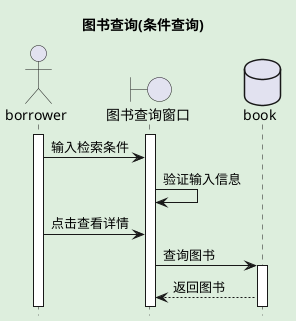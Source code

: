 @startuml 图书查询(条件查询)
title 图书查询(条件查询)
hide footbox
skinparam backgroundColor #ded
actor borrower
boundary 图书查询窗口
activate borrower
activate 图书查询窗口
borrower -> 图书查询窗口: 输入检索条件
图书查询窗口 -> 图书查询窗口: 验证输入信息
borrower -> 图书查询窗口: 点击查看详情
database book
图书查询窗口 -> book: 查询图书
activate book
book --> 图书查询窗口: 返回图书
@enduml

@startuml 图书查询(全部查询)
title 图书查询(全部查询)
skinparam backgroundColor #ded
hide footbox
actor borrower
boundary 图书查询窗口
database book
activate borrower
borrower -> 图书查询窗口: 点击查询
activate 图书查询窗口
图书查询窗口 -> book: 获取图书
activate book
book --> 图书查询窗口: 返回图书
deactivate book
@enduml

@startuml 借书
skinparam backgroundColor #eee
hide footbox
actor 图书管理员
boundary 借书办理窗口
database borrower
database bookDetList
database bookDetListInfo
activate 图书管理员
activate 借书办理窗口
图书管理员 -> 借书办理窗口: 输入借阅者信息
借书办理窗口 -> borrower: 查询借阅者信息
activate borrower
borrower --> 借书办理窗口: borrower
deactivate borrower
图书管理员 -> 借书办理窗口: 判断是否符合借阅要求
[-> 图书管理员: 查询将借阅的图书信息
图书管理员 -> 图书管理员: 检查图书是否满足借阅条件
图书管理员 -> 借书办理窗口: 填写借书单并提交
借书办理窗口 -> bookDetList: 保存借书单
activate bookDetList
bookDetList -> bookDetListInfo: 保存详细条目
activate bookDetListInfo
bookDetListInfo-->bookDetList: success
deactivate bookDetListInfo
bookDetList --> 借书办理窗口: success
deactivate bookDetList
@enduml

@startuml 续借
skinparam backgroundColor #eef
hide footbox
actor 图书管理员
boundary 续借办理窗口
collections bookDetLists
database bookDetList
activate 图书管理员
activate 续借办理窗口
[-> 图书管理员: 检查书籍完整性
[<-- 图书管理员: 违规处理
图书管理员 -> 续借办理窗口: 输入借阅者借阅证
续借办理窗口 -> bookDetLists: 查询借阅者借书单
activate bookDetLists
bookDetLists --> 续借办理窗口:bookDetLists
图书管理员 -> 图书管理员: 点击借书单详情,验证是否逾期
[<-- 图书管理员: 违规处理
图书管理员 -> 续借办理窗口: 确认续借
续借办理窗口 -> bookDetList: 更新借书单借书期限
activate bookDetList
bookDetList --> 续借办理窗口: success
deactivate bookDetList
deactivate bookDetLists
@enduml

@startuml 还书
skinparam backgroundColor #eee
hide footbox
actor 图书管理员
boundary 还书办理窗口
collections bookDetLists
database borrowHis
activate 图书管理员
activate 还书办理窗口
[-> 图书管理员: 检查书籍完整性
[<-- 图书管理员: 违规处理
图书管理员 -> 还书办理窗口: 输入借阅者借阅证
还书办理窗口 -> bookDetLists: 查询借书单集合
activate bookDetLists
bookDetLists -> 还书办理窗口: bookDetLists
图书管理员 -> 图书管理员: 查找对应借书单,检查是否逾期
[<-- 图书管理员: 违规处理
图书管理员 -> 还书办理窗口: 确认还书
还书办理窗口 -> borrowHis: 保存借书历史
activate borrowHis
borrowHis --> bookDetLists: success
deactivate borrowHis
bookDetLists->bookDetLists: 删除对应书单
bookDetLists-->还书办理窗口: success
deactivate bookDetLists
@enduml

@startuml 违规处理
skinparam backgroundColor #eee
hide footbox
actor 图书管理员
boundary 违规处罚窗口
collections borrowHis
database ticket
activate 图书管理员
activate 违规处罚窗口
[->图书管理员: 违规信息
图书管理员->图书管理员: 决策处理办法
图书管理员->违规处罚窗口: 记录并提交
违规处罚窗口->borrowHis: 保存借书记录
activate borrowHis
borrowHis->ticket: 生成ticket,传入借书单号
activate ticket
ticket-->borrowHis: success
deactivate ticket
borrowHis->borrowHis:flag=ture 
borrowHis-->违规处罚窗口: success
@enduml

@startuml 书目管理(增加图书)
skinparam backgroundColor #eee
title 增加图书
hide footbox
actor 图书管理员
boundary 书目管理窗口
entity adimn
database book
activate 图书管理员
activate 书目管理窗口
activate adimn
图书管理员->书目管理窗口: 选择增加图书选项
书目管理窗口->图书管理员: 弹出身份验证页面
图书管理员->书目管理窗口: 输入图书管理员密码
书目管理窗口->书目管理窗口: 验证输入有效性
书目管理窗口->adimn: 比较身份信息
书目管理窗口->图书管理员: 显示身份验证操作结果及下一步界面
图书管理员->书目管理窗口: 填写图书详细信息,检查并提交
书目管理窗口->book: 保存书籍信息
activate book
book->书目管理窗口: success
deactivate book
@enduml



@startuml 书目管理(修改图书)
skinparam backgroundColor #eee
title 修改图书
hide footbox
actor 图书管理员
boundary 书目管理窗口
entity adimn
database book
activate 图书管理员
activate 书目管理窗口
activate adimn
图书管理员->书目管理窗口: 点击修改图书
书目管理窗口->图书管理员: 弹出身份验证页面
图书管理员->书目管理窗口: 输入管理密码
书目管理窗口->adimn: 验证管理员权限
书目管理窗口->图书管理员: 显示验证结果
图书管理员->书目管理窗口: 输入需修改图书详细
书目管理窗口->book: 查询书籍
activate book
book-->书目管理窗口: book
deactivate book
图书管理员->书目管理窗口: 修改书籍信息
书目管理窗口->书目管理窗口: 验证修改项合法性
书目管理窗口->book: 更新书籍
activate book
book-->书目管理窗口: success
deactivate book
@enduml



@startuml 书目管理(删除图书)
skinparam backgroundColor #eee
title 删除图书
hide footbox
actor 图书管理员
boundary 书目管理窗口
entity adimn
database book
activate 图书管理员
activate 书目管理窗口
activate adimn
图书管理员->书目管理窗口: 点击修改图书
书目管理窗口->图书管理员: 弹出身份验证页面
图书管理员->书目管理窗口: 输入管理密码
书目管理窗口->adimn: 验证管理员权限
书目管理窗口->图书管理员: 显示验证结果
图书管理员->书目管理窗口: 输入需修改图书详细
书目管理窗口->book: 查询书籍
activate book
book->书目管理窗口: 返回书籍
deactivate book
图书管理员->书目管理窗口: 确认删除
书目管理窗口->book: 删除书籍
activate book
book->书目管理窗口: success
deactivate book
@enduml

@startuml 系统管理
skinparam backgroundColor #eee
hide footbox
actor 超级管理员
boundary 系统管理界面
database borrower
activate 超级管理员
activate 系统管理界面
超级管理员->系统管理界面: 输入用户查找条件
系统管理界面->borrower: 查找符合条件的用户集合
activate borrower
borrower-->系统管理界面: 返回并显示查询结果
deactivate borrower
超级管理员->系统管理界面: 选择用户
系统管理界面->系统管理界面: 显示用户详细信息
超级管理员->系统管理界面: 修改用户'stauts'属性并点击提交
系统管理界面->超级管理员: 弹出权限验证
超级管理员->系统管理界面: 输入root密码
系统管理界面->系统管理界面: 验证权限
系统管理界面->borrower: 更新用户信息
activate borrower
borrower-->系统管理界面: success
deactivate borrower
@enduml

@startuml 账户设置(用户自身)
skinparam backgroundColor #eee
hide footbox
actor 借阅者
boundary 账户设置界面
database borrower
activate 借阅者
activate 账户设置界面
借阅者->账户设置界面: 点击个人头像
账户设置界面->借阅者: 显示个人信息
借阅者->账户设置界面: 点击并修改个人信息
账户设置界面->借阅者: 弹出身份验证
借阅者->账户设置界面: 输入密码
账户设置界面->账户设置界面: 验证提交信息合法性
账户设置界面->borrower: 更新借阅者信息
activate borrower
borrower->账户设置界面: success
deactivate borrower
@enduml
